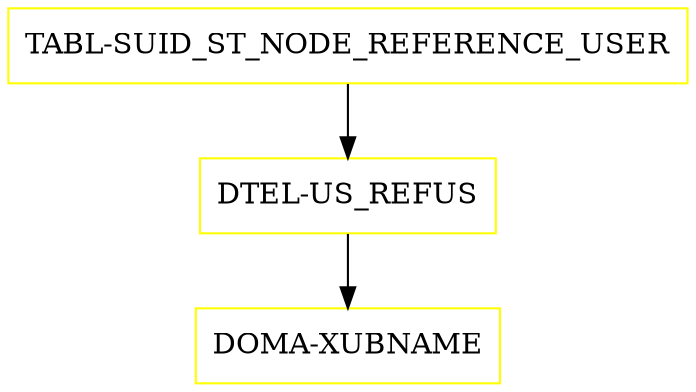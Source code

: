 digraph G {
  "TABL-SUID_ST_NODE_REFERENCE_USER" [shape=box,color=yellow];
  "DTEL-US_REFUS" [shape=box,color=yellow,URL="./DTEL_US_REFUS.html"];
  "DOMA-XUBNAME" [shape=box,color=yellow,URL="./DOMA_XUBNAME.html"];
  "TABL-SUID_ST_NODE_REFERENCE_USER" -> "DTEL-US_REFUS";
  "DTEL-US_REFUS" -> "DOMA-XUBNAME";
}
